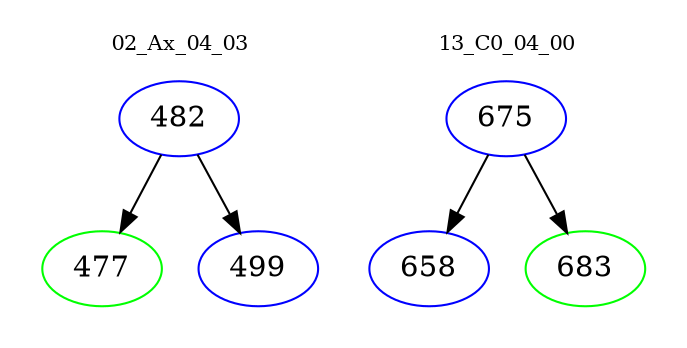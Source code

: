 digraph{
subgraph cluster_0 {
color = white
label = "02_Ax_04_03";
fontsize=10;
T0_482 [label="482", color="blue"]
T0_482 -> T0_477 [color="black"]
T0_477 [label="477", color="green"]
T0_482 -> T0_499 [color="black"]
T0_499 [label="499", color="blue"]
}
subgraph cluster_1 {
color = white
label = "13_C0_04_00";
fontsize=10;
T1_675 [label="675", color="blue"]
T1_675 -> T1_658 [color="black"]
T1_658 [label="658", color="blue"]
T1_675 -> T1_683 [color="black"]
T1_683 [label="683", color="green"]
}
}
